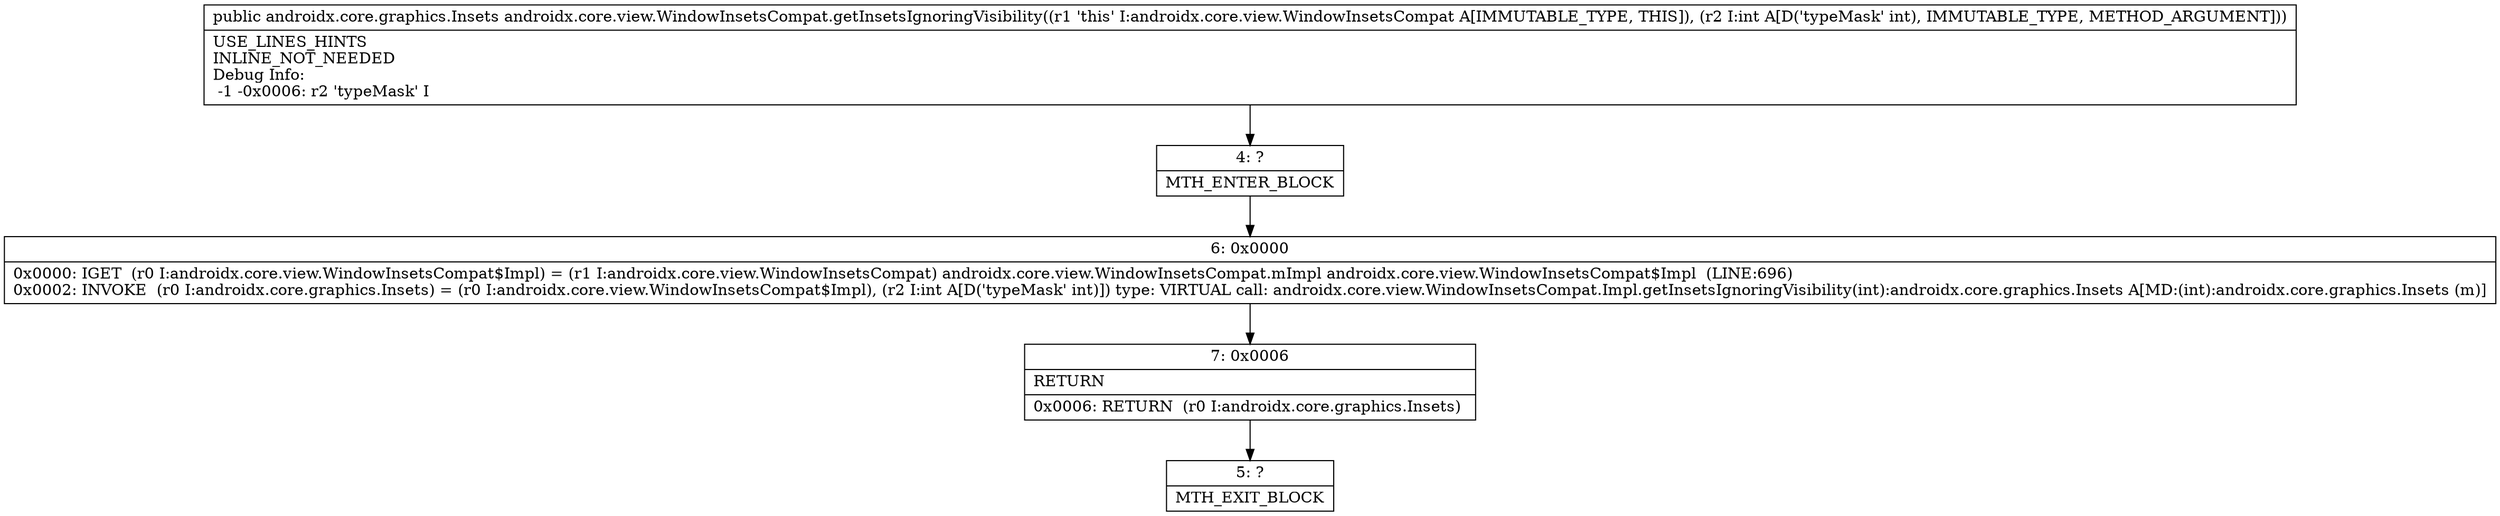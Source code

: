 digraph "CFG forandroidx.core.view.WindowInsetsCompat.getInsetsIgnoringVisibility(I)Landroidx\/core\/graphics\/Insets;" {
Node_4 [shape=record,label="{4\:\ ?|MTH_ENTER_BLOCK\l}"];
Node_6 [shape=record,label="{6\:\ 0x0000|0x0000: IGET  (r0 I:androidx.core.view.WindowInsetsCompat$Impl) = (r1 I:androidx.core.view.WindowInsetsCompat) androidx.core.view.WindowInsetsCompat.mImpl androidx.core.view.WindowInsetsCompat$Impl  (LINE:696)\l0x0002: INVOKE  (r0 I:androidx.core.graphics.Insets) = (r0 I:androidx.core.view.WindowInsetsCompat$Impl), (r2 I:int A[D('typeMask' int)]) type: VIRTUAL call: androidx.core.view.WindowInsetsCompat.Impl.getInsetsIgnoringVisibility(int):androidx.core.graphics.Insets A[MD:(int):androidx.core.graphics.Insets (m)]\l}"];
Node_7 [shape=record,label="{7\:\ 0x0006|RETURN\l|0x0006: RETURN  (r0 I:androidx.core.graphics.Insets) \l}"];
Node_5 [shape=record,label="{5\:\ ?|MTH_EXIT_BLOCK\l}"];
MethodNode[shape=record,label="{public androidx.core.graphics.Insets androidx.core.view.WindowInsetsCompat.getInsetsIgnoringVisibility((r1 'this' I:androidx.core.view.WindowInsetsCompat A[IMMUTABLE_TYPE, THIS]), (r2 I:int A[D('typeMask' int), IMMUTABLE_TYPE, METHOD_ARGUMENT]))  | USE_LINES_HINTS\lINLINE_NOT_NEEDED\lDebug Info:\l  \-1 \-0x0006: r2 'typeMask' I\l}"];
MethodNode -> Node_4;Node_4 -> Node_6;
Node_6 -> Node_7;
Node_7 -> Node_5;
}

